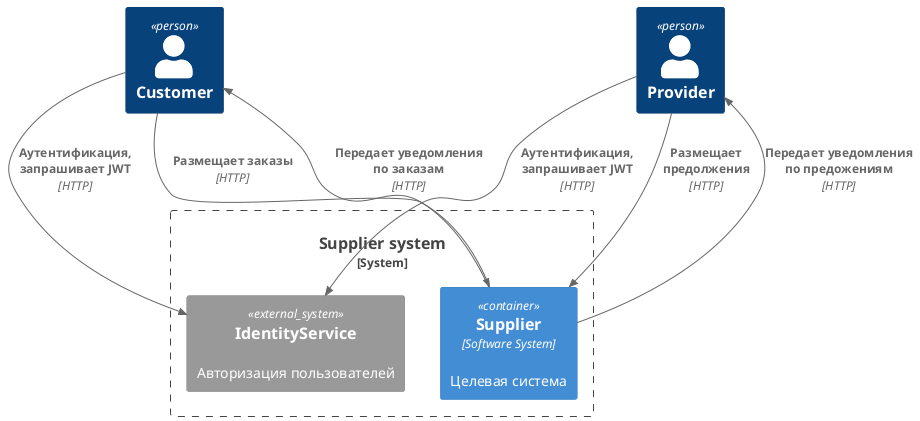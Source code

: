 @startuml
!include <C4/C4_Container>

Person(customer, "Customer")
Person(provider, "Provider")

System_Boundary(c1, "Supplier system") {
    System_Ext(identity_system, "IdentityService", "Авторизация пользователей")
    Container(supp_app, "Supplier", "Software System", "Целевая система")
}


Rel(customer, identity_system, "Аутентификация, запрашивает JWT", "HTTP")
Rel(provider, identity_system, "Аутентификация, запрашивает JWT", "HTTP")

Rel(customer, supp_app, "Размещает заказы", "HTTP")
Rel(supp_app, customer, "Передает уведомления по заказам", "HTTP")
Rel(provider, supp_app, "Размещает предолжения", "HTTP")
Rel(supp_app, provider, "Передает уведомления по предожениям", "HTTP")

@enduml